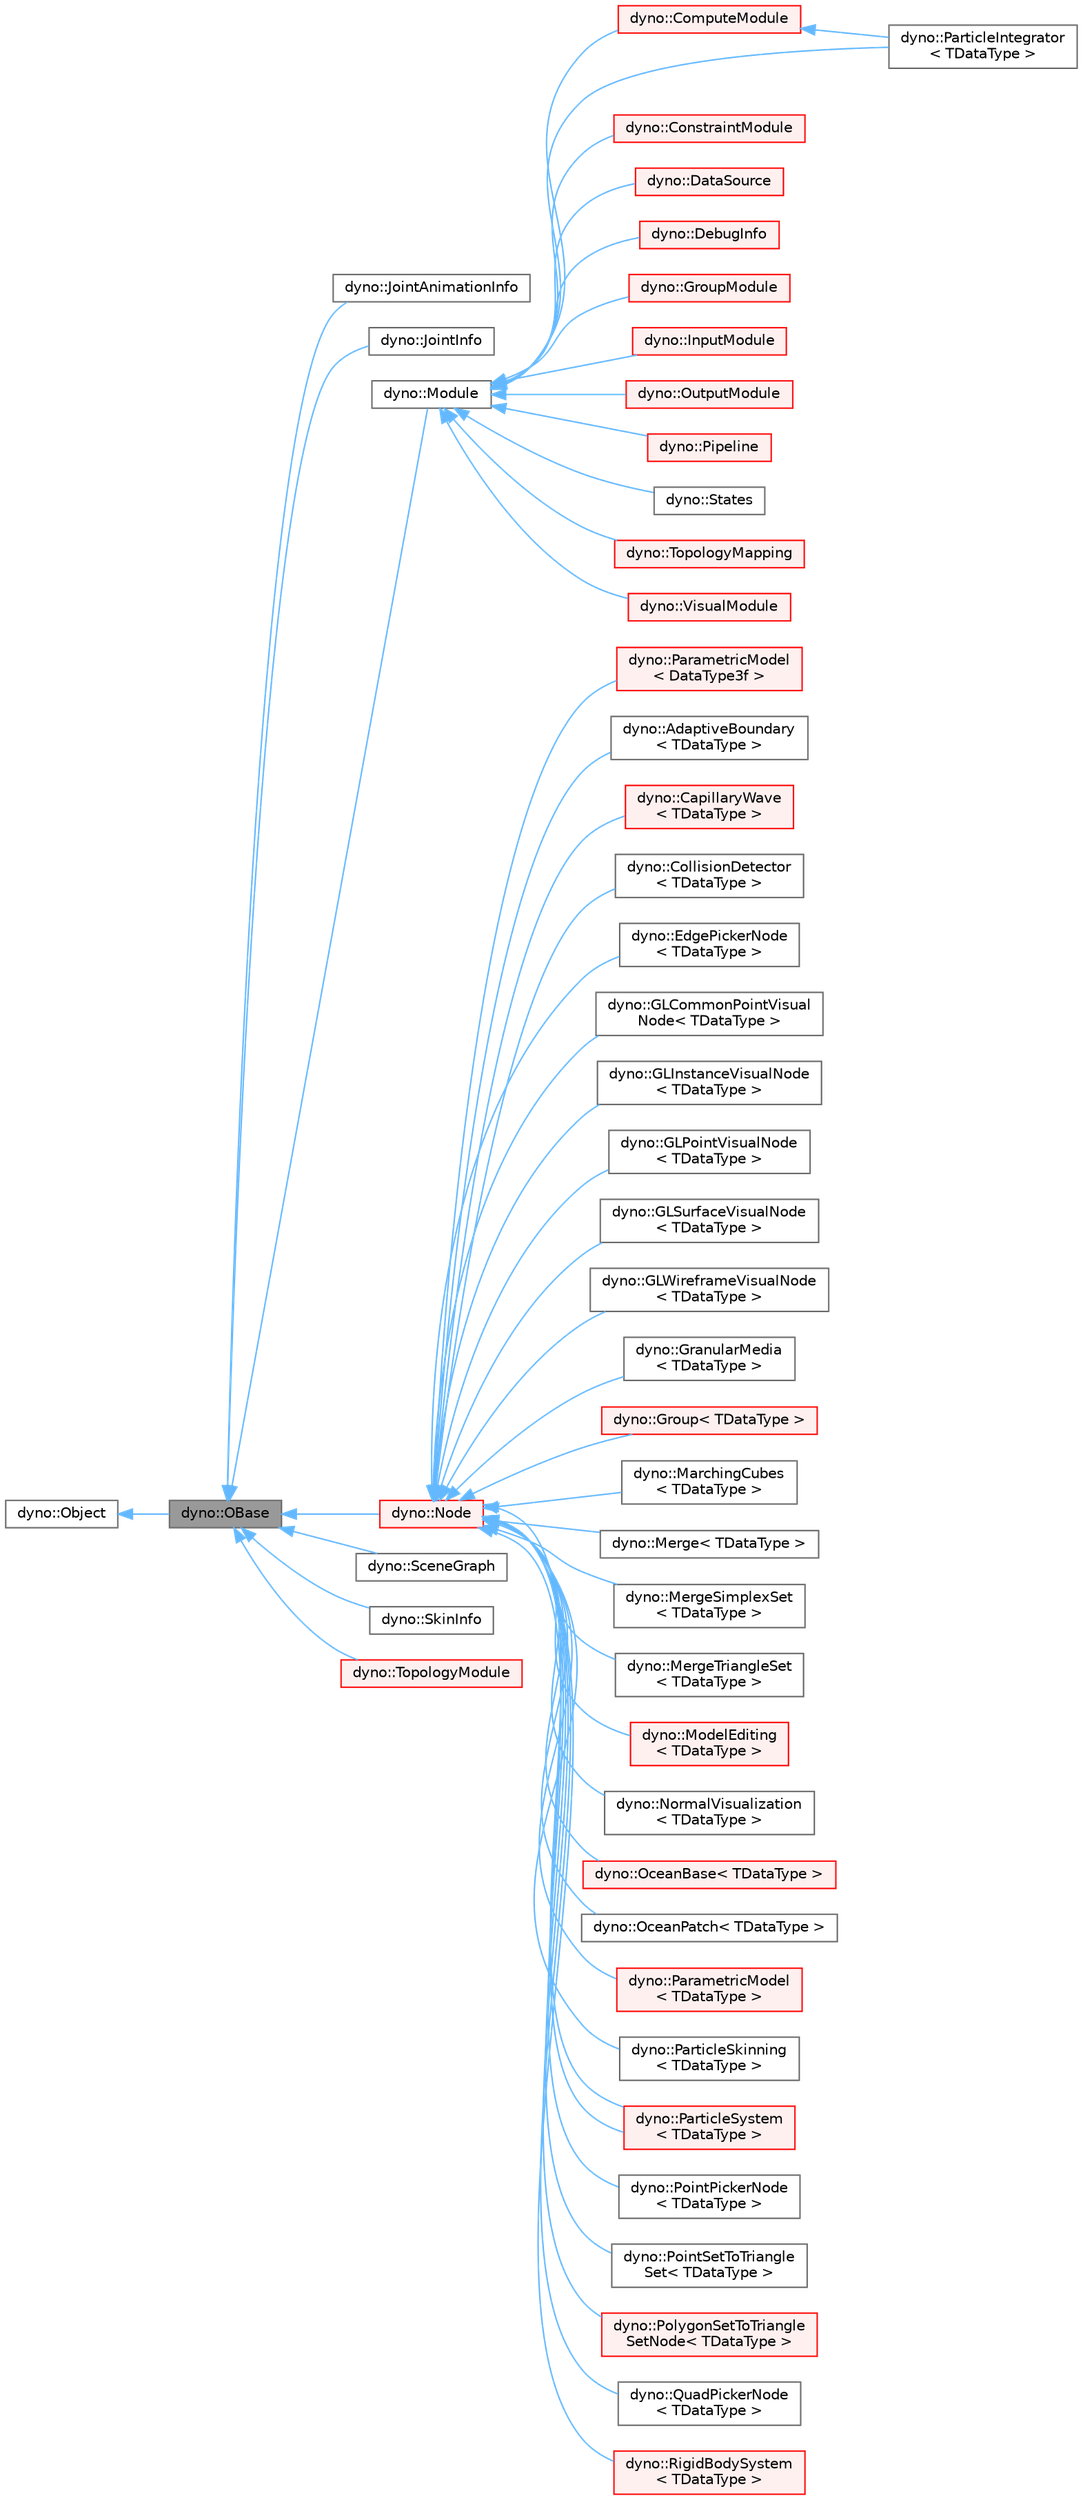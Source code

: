 digraph "dyno::OBase"
{
 // LATEX_PDF_SIZE
  bgcolor="transparent";
  edge [fontname=Helvetica,fontsize=10,labelfontname=Helvetica,labelfontsize=10];
  node [fontname=Helvetica,fontsize=10,shape=box,height=0.2,width=0.4];
  rankdir="LR";
  Node1 [id="Node000001",label="dyno::OBase",height=0.2,width=0.4,color="gray40", fillcolor="grey60", style="filled", fontcolor="black",tooltip=" "];
  Node2 -> Node1 [id="edge1_Node000001_Node000002",dir="back",color="steelblue1",style="solid",tooltip=" "];
  Node2 [id="Node000002",label="dyno::Object",height=0.2,width=0.4,color="gray40", fillcolor="white", style="filled",URL="$classdyno_1_1_object.html",tooltip=" "];
  Node1 -> Node3 [id="edge2_Node000001_Node000003",dir="back",color="steelblue1",style="solid",tooltip=" "];
  Node3 [id="Node000003",label="dyno::JointAnimationInfo",height=0.2,width=0.4,color="gray40", fillcolor="white", style="filled",URL="$classdyno_1_1_joint_animation_info.html",tooltip=" "];
  Node1 -> Node4 [id="edge3_Node000001_Node000004",dir="back",color="steelblue1",style="solid",tooltip=" "];
  Node4 [id="Node000004",label="dyno::JointInfo",height=0.2,width=0.4,color="gray40", fillcolor="white", style="filled",URL="$classdyno_1_1_joint_info.html",tooltip=" "];
  Node1 -> Node5 [id="edge4_Node000001_Node000005",dir="back",color="steelblue1",style="solid",tooltip=" "];
  Node5 [id="Node000005",label="dyno::Module",height=0.2,width=0.4,color="gray40", fillcolor="white", style="filled",URL="$classdyno_1_1_module.html",tooltip=" "];
  Node5 -> Node6 [id="edge5_Node000005_Node000006",dir="back",color="steelblue1",style="solid",tooltip=" "];
  Node6 [id="Node000006",label="dyno::ComputeModule",height=0.2,width=0.4,color="red", fillcolor="#FFF0F0", style="filled",URL="$classdyno_1_1_compute_module.html",tooltip=" "];
  Node6 -> Node44 [id="edge6_Node000006_Node000044",dir="back",color="steelblue1",style="solid",tooltip=" "];
  Node44 [id="Node000044",label="dyno::ParticleIntegrator\l\< TDataType \>",height=0.2,width=0.4,color="gray40", fillcolor="white", style="filled",URL="$classdyno_1_1_particle_integrator.html",tooltip=" "];
  Node5 -> Node49 [id="edge7_Node000005_Node000049",dir="back",color="steelblue1",style="solid",tooltip=" "];
  Node49 [id="Node000049",label="dyno::ConstraintModule",height=0.2,width=0.4,color="red", fillcolor="#FFF0F0", style="filled",URL="$classdyno_1_1_constraint_module.html",tooltip=" "];
  Node5 -> Node80 [id="edge8_Node000005_Node000080",dir="back",color="steelblue1",style="solid",tooltip=" "];
  Node80 [id="Node000080",label="dyno::DataSource",height=0.2,width=0.4,color="red", fillcolor="#FFF0F0", style="filled",URL="$classdyno_1_1_data_source.html",tooltip=" "];
  Node5 -> Node83 [id="edge9_Node000005_Node000083",dir="back",color="steelblue1",style="solid",tooltip=" "];
  Node83 [id="Node000083",label="dyno::DebugInfo",height=0.2,width=0.4,color="red", fillcolor="#FFF0F0", style="filled",URL="$classdyno_1_1_debug_info.html",tooltip=" "];
  Node5 -> Node88 [id="edge10_Node000005_Node000088",dir="back",color="steelblue1",style="solid",tooltip=" "];
  Node88 [id="Node000088",label="dyno::GroupModule",height=0.2,width=0.4,color="red", fillcolor="#FFF0F0", style="filled",URL="$classdyno_1_1_group_module.html",tooltip=" "];
  Node5 -> Node95 [id="edge11_Node000005_Node000095",dir="back",color="steelblue1",style="solid",tooltip=" "];
  Node95 [id="Node000095",label="dyno::InputModule",height=0.2,width=0.4,color="red", fillcolor="#FFF0F0", style="filled",URL="$classdyno_1_1_input_module.html",tooltip=" "];
  Node5 -> Node106 [id="edge12_Node000005_Node000106",dir="back",color="steelblue1",style="solid",tooltip=" "];
  Node106 [id="Node000106",label="dyno::OutputModule",height=0.2,width=0.4,color="red", fillcolor="#FFF0F0", style="filled",URL="$classdyno_1_1_output_module.html",tooltip=" "];
  Node5 -> Node44 [id="edge13_Node000005_Node000044",dir="back",color="steelblue1",style="solid",tooltip=" "];
  Node5 -> Node112 [id="edge14_Node000005_Node000112",dir="back",color="steelblue1",style="solid",tooltip=" "];
  Node112 [id="Node000112",label="dyno::Pipeline",height=0.2,width=0.4,color="red", fillcolor="#FFF0F0", style="filled",URL="$classdyno_1_1_pipeline.html",tooltip=" "];
  Node5 -> Node115 [id="edge15_Node000005_Node000115",dir="back",color="steelblue1",style="solid",tooltip=" "];
  Node115 [id="Node000115",label="dyno::States",height=0.2,width=0.4,color="gray40", fillcolor="white", style="filled",URL="$classdyno_1_1_states.html",tooltip=" "];
  Node5 -> Node116 [id="edge16_Node000005_Node000116",dir="back",color="steelblue1",style="solid",tooltip=" "];
  Node116 [id="Node000116",label="dyno::TopologyMapping",height=0.2,width=0.4,color="red", fillcolor="#FFF0F0", style="filled",URL="$classdyno_1_1_topology_mapping.html",tooltip=" "];
  Node5 -> Node136 [id="edge17_Node000005_Node000136",dir="back",color="steelblue1",style="solid",tooltip=" "];
  Node136 [id="Node000136",label="dyno::VisualModule",height=0.2,width=0.4,color="red", fillcolor="#FFF0F0", style="filled",URL="$classdyno_1_1_visual_module.html",tooltip=" "];
  Node1 -> Node156 [id="edge18_Node000001_Node000156",dir="back",color="steelblue1",style="solid",tooltip=" "];
  Node156 [id="Node000156",label="dyno::Node",height=0.2,width=0.4,color="red", fillcolor="#FFF0F0", style="filled",URL="$classdyno_1_1_node.html",tooltip=" "];
  Node156 -> Node157 [id="edge19_Node000156_Node000157",dir="back",color="steelblue1",style="solid",tooltip=" "];
  Node157 [id="Node000157",label="dyno::ParametricModel\l\< DataType3f \>",height=0.2,width=0.4,color="red", fillcolor="#FFF0F0", style="filled",URL="$classdyno_1_1_parametric_model.html",tooltip=" "];
  Node156 -> Node164 [id="edge20_Node000156_Node000164",dir="back",color="steelblue1",style="solid",tooltip=" "];
  Node164 [id="Node000164",label="dyno::AdaptiveBoundary\l\< TDataType \>",height=0.2,width=0.4,color="gray40", fillcolor="white", style="filled",URL="$classdyno_1_1_adaptive_boundary.html",tooltip=" "];
  Node156 -> Node165 [id="edge21_Node000156_Node000165",dir="back",color="steelblue1",style="solid",tooltip=" "];
  Node165 [id="Node000165",label="dyno::CapillaryWave\l\< TDataType \>",height=0.2,width=0.4,color="red", fillcolor="#FFF0F0", style="filled",URL="$classdyno_1_1_capillary_wave.html",tooltip=" "];
  Node156 -> Node167 [id="edge22_Node000156_Node000167",dir="back",color="steelblue1",style="solid",tooltip=" "];
  Node167 [id="Node000167",label="dyno::CollisionDetector\l\< TDataType \>",height=0.2,width=0.4,color="gray40", fillcolor="white", style="filled",URL="$classdyno_1_1_collision_detector.html",tooltip=" "];
  Node156 -> Node168 [id="edge23_Node000156_Node000168",dir="back",color="steelblue1",style="solid",tooltip=" "];
  Node168 [id="Node000168",label="dyno::EdgePickerNode\l\< TDataType \>",height=0.2,width=0.4,color="gray40", fillcolor="white", style="filled",URL="$classdyno_1_1_edge_picker_node.html",tooltip=" "];
  Node156 -> Node169 [id="edge24_Node000156_Node000169",dir="back",color="steelblue1",style="solid",tooltip=" "];
  Node169 [id="Node000169",label="dyno::GLCommonPointVisual\lNode\< TDataType \>",height=0.2,width=0.4,color="gray40", fillcolor="white", style="filled",URL="$classdyno_1_1_g_l_common_point_visual_node.html",tooltip=" "];
  Node156 -> Node170 [id="edge25_Node000156_Node000170",dir="back",color="steelblue1",style="solid",tooltip=" "];
  Node170 [id="Node000170",label="dyno::GLInstanceVisualNode\l\< TDataType \>",height=0.2,width=0.4,color="gray40", fillcolor="white", style="filled",URL="$classdyno_1_1_g_l_instance_visual_node.html",tooltip=" "];
  Node156 -> Node171 [id="edge26_Node000156_Node000171",dir="back",color="steelblue1",style="solid",tooltip=" "];
  Node171 [id="Node000171",label="dyno::GLPointVisualNode\l\< TDataType \>",height=0.2,width=0.4,color="gray40", fillcolor="white", style="filled",URL="$classdyno_1_1_g_l_point_visual_node.html",tooltip=" "];
  Node156 -> Node172 [id="edge27_Node000156_Node000172",dir="back",color="steelblue1",style="solid",tooltip=" "];
  Node172 [id="Node000172",label="dyno::GLSurfaceVisualNode\l\< TDataType \>",height=0.2,width=0.4,color="gray40", fillcolor="white", style="filled",URL="$classdyno_1_1_g_l_surface_visual_node.html",tooltip=" "];
  Node156 -> Node173 [id="edge28_Node000156_Node000173",dir="back",color="steelblue1",style="solid",tooltip=" "];
  Node173 [id="Node000173",label="dyno::GLWireframeVisualNode\l\< TDataType \>",height=0.2,width=0.4,color="gray40", fillcolor="white", style="filled",URL="$classdyno_1_1_g_l_wireframe_visual_node.html",tooltip=" "];
  Node156 -> Node174 [id="edge29_Node000156_Node000174",dir="back",color="steelblue1",style="solid",tooltip=" "];
  Node174 [id="Node000174",label="dyno::GranularMedia\l\< TDataType \>",height=0.2,width=0.4,color="gray40", fillcolor="white", style="filled",URL="$classdyno_1_1_granular_media.html",tooltip="This class implements the shallow sand equation to simulate dry granular flows. For more details,..."];
  Node156 -> Node175 [id="edge30_Node000156_Node000175",dir="back",color="steelblue1",style="solid",tooltip=" "];
  Node175 [id="Node000175",label="dyno::Group\< TDataType \>",height=0.2,width=0.4,color="red", fillcolor="#FFF0F0", style="filled",URL="$classdyno_1_1_group.html",tooltip=" "];
  Node156 -> Node177 [id="edge31_Node000156_Node000177",dir="back",color="steelblue1",style="solid",tooltip=" "];
  Node177 [id="Node000177",label="dyno::MarchingCubes\l\< TDataType \>",height=0.2,width=0.4,color="gray40", fillcolor="white", style="filled",URL="$classdyno_1_1_marching_cubes.html",tooltip=" "];
  Node156 -> Node178 [id="edge32_Node000156_Node000178",dir="back",color="steelblue1",style="solid",tooltip=" "];
  Node178 [id="Node000178",label="dyno::Merge\< TDataType \>",height=0.2,width=0.4,color="gray40", fillcolor="white", style="filled",URL="$classdyno_1_1_merge.html",tooltip=" "];
  Node156 -> Node179 [id="edge33_Node000156_Node000179",dir="back",color="steelblue1",style="solid",tooltip=" "];
  Node179 [id="Node000179",label="dyno::MergeSimplexSet\l\< TDataType \>",height=0.2,width=0.4,color="gray40", fillcolor="white", style="filled",URL="$classdyno_1_1_merge_simplex_set.html",tooltip=" "];
  Node156 -> Node180 [id="edge34_Node000156_Node000180",dir="back",color="steelblue1",style="solid",tooltip=" "];
  Node180 [id="Node000180",label="dyno::MergeTriangleSet\l\< TDataType \>",height=0.2,width=0.4,color="gray40", fillcolor="white", style="filled",URL="$classdyno_1_1_merge_triangle_set.html",tooltip=" "];
  Node156 -> Node181 [id="edge35_Node000156_Node000181",dir="back",color="steelblue1",style="solid",tooltip=" "];
  Node181 [id="Node000181",label="dyno::ModelEditing\l\< TDataType \>",height=0.2,width=0.4,color="red", fillcolor="#FFF0F0", style="filled",URL="$classdyno_1_1_model_editing.html",tooltip=" "];
  Node156 -> Node188 [id="edge36_Node000156_Node000188",dir="back",color="steelblue1",style="solid",tooltip=" "];
  Node188 [id="Node000188",label="dyno::NormalVisualization\l\< TDataType \>",height=0.2,width=0.4,color="gray40", fillcolor="white", style="filled",URL="$classdyno_1_1_normal_visualization.html",tooltip=" "];
  Node156 -> Node189 [id="edge37_Node000156_Node000189",dir="back",color="steelblue1",style="solid",tooltip=" "];
  Node189 [id="Node000189",label="dyno::OceanBase\< TDataType \>",height=0.2,width=0.4,color="red", fillcolor="#FFF0F0", style="filled",URL="$classdyno_1_1_ocean_base.html",tooltip=" "];
  Node156 -> Node192 [id="edge38_Node000156_Node000192",dir="back",color="steelblue1",style="solid",tooltip=" "];
  Node192 [id="Node000192",label="dyno::OceanPatch\< TDataType \>",height=0.2,width=0.4,color="gray40", fillcolor="white", style="filled",URL="$classdyno_1_1_ocean_patch.html",tooltip=" "];
  Node156 -> Node193 [id="edge39_Node000156_Node000193",dir="back",color="steelblue1",style="solid",tooltip=" "];
  Node193 [id="Node000193",label="dyno::ParametricModel\l\< TDataType \>",height=0.2,width=0.4,color="red", fillcolor="#FFF0F0", style="filled",URL="$classdyno_1_1_parametric_model.html",tooltip=" "];
  Node156 -> Node227 [id="edge40_Node000156_Node000227",dir="back",color="steelblue1",style="solid",tooltip=" "];
  Node227 [id="Node000227",label="dyno::ParticleSkinning\l\< TDataType \>",height=0.2,width=0.4,color="gray40", fillcolor="white", style="filled",URL="$classdyno_1_1_particle_skinning.html",tooltip=" "];
  Node156 -> Node228 [id="edge41_Node000156_Node000228",dir="back",color="steelblue1",style="solid",tooltip=" "];
  Node228 [id="Node000228",label="dyno::ParticleSystem\l\< TDataType \>",height=0.2,width=0.4,color="red", fillcolor="#FFF0F0", style="filled",URL="$classdyno_1_1_particle_system.html",tooltip="This class represents the base class for more advanced particle-based nodes."];
  Node156 -> Node228 [id="edge42_Node000156_Node000228",dir="back",color="steelblue1",style="solid",tooltip=" "];
  Node156 -> Node240 [id="edge43_Node000156_Node000240",dir="back",color="steelblue1",style="solid",tooltip=" "];
  Node240 [id="Node000240",label="dyno::PointPickerNode\l\< TDataType \>",height=0.2,width=0.4,color="gray40", fillcolor="white", style="filled",URL="$classdyno_1_1_point_picker_node.html",tooltip=" "];
  Node156 -> Node241 [id="edge44_Node000156_Node000241",dir="back",color="steelblue1",style="solid",tooltip=" "];
  Node241 [id="Node000241",label="dyno::PointSetToTriangle\lSet\< TDataType \>",height=0.2,width=0.4,color="gray40", fillcolor="white", style="filled",URL="$classdyno_1_1_point_set_to_triangle_set.html",tooltip=" "];
  Node156 -> Node242 [id="edge45_Node000156_Node000242",dir="back",color="steelblue1",style="solid",tooltip=" "];
  Node242 [id="Node000242",label="dyno::PolygonSetToTriangle\lSetNode\< TDataType \>",height=0.2,width=0.4,color="red", fillcolor="#FFF0F0", style="filled",URL="$classdyno_1_1_polygon_set_to_triangle_set_node.html",tooltip=" "];
  Node156 -> Node244 [id="edge46_Node000156_Node000244",dir="back",color="steelblue1",style="solid",tooltip=" "];
  Node244 [id="Node000244",label="dyno::QuadPickerNode\l\< TDataType \>",height=0.2,width=0.4,color="gray40", fillcolor="white", style="filled",URL="$classdyno_1_1_quad_picker_node.html",tooltip=" "];
  Node156 -> Node245 [id="edge47_Node000156_Node000245",dir="back",color="steelblue1",style="solid",tooltip=" "];
  Node245 [id="Node000245",label="dyno::RigidBodySystem\l\< TDataType \>",height=0.2,width=0.4,color="red", fillcolor="#FFF0F0", style="filled",URL="$classdyno_1_1_rigid_body_system.html",tooltip="Implementation of a rigid body system containing a variety of rigid bodies with different shapes."];
  Node1 -> Node280 [id="edge48_Node000001_Node000280",dir="back",color="steelblue1",style="solid",tooltip=" "];
  Node280 [id="Node000280",label="dyno::SceneGraph",height=0.2,width=0.4,color="gray40", fillcolor="white", style="filled",URL="$classdyno_1_1_scene_graph.html",tooltip=" "];
  Node1 -> Node281 [id="edge49_Node000001_Node000281",dir="back",color="steelblue1",style="solid",tooltip=" "];
  Node281 [id="Node000281",label="dyno::SkinInfo",height=0.2,width=0.4,color="gray40", fillcolor="white", style="filled",URL="$classdyno_1_1_skin_info.html",tooltip=" "];
  Node1 -> Node282 [id="edge50_Node000001_Node000282",dir="back",color="steelblue1",style="solid",tooltip=" "];
  Node282 [id="Node000282",label="dyno::TopologyModule",height=0.2,width=0.4,color="red", fillcolor="#FFF0F0", style="filled",URL="$classdyno_1_1_topology_module.html",tooltip=" "];
}
